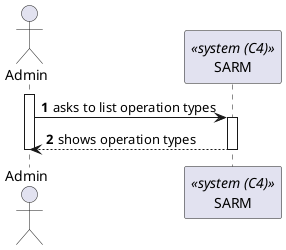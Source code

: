 @startuml process-view
autonumber

actor "Admin" as Admin
participant SARM as "SARM" <<system (C4)>>

activate Admin

    Admin -> SARM : asks to list operation types
    
    activate SARM

        SARM --> Admin: shows operation types
        
    deactivate SARM

deactivate Admin

@enduml
